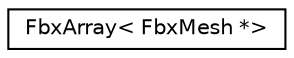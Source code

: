 digraph "クラス階層図"
{
  edge [fontname="Helvetica",fontsize="10",labelfontname="Helvetica",labelfontsize="10"];
  node [fontname="Helvetica",fontsize="10",shape=record];
  rankdir="LR";
  Node0 [label="FbxArray\< FbxMesh *\>",height=0.2,width=0.4,color="black", fillcolor="white", style="filled",URL="$class_fbx_array.html"];
}
